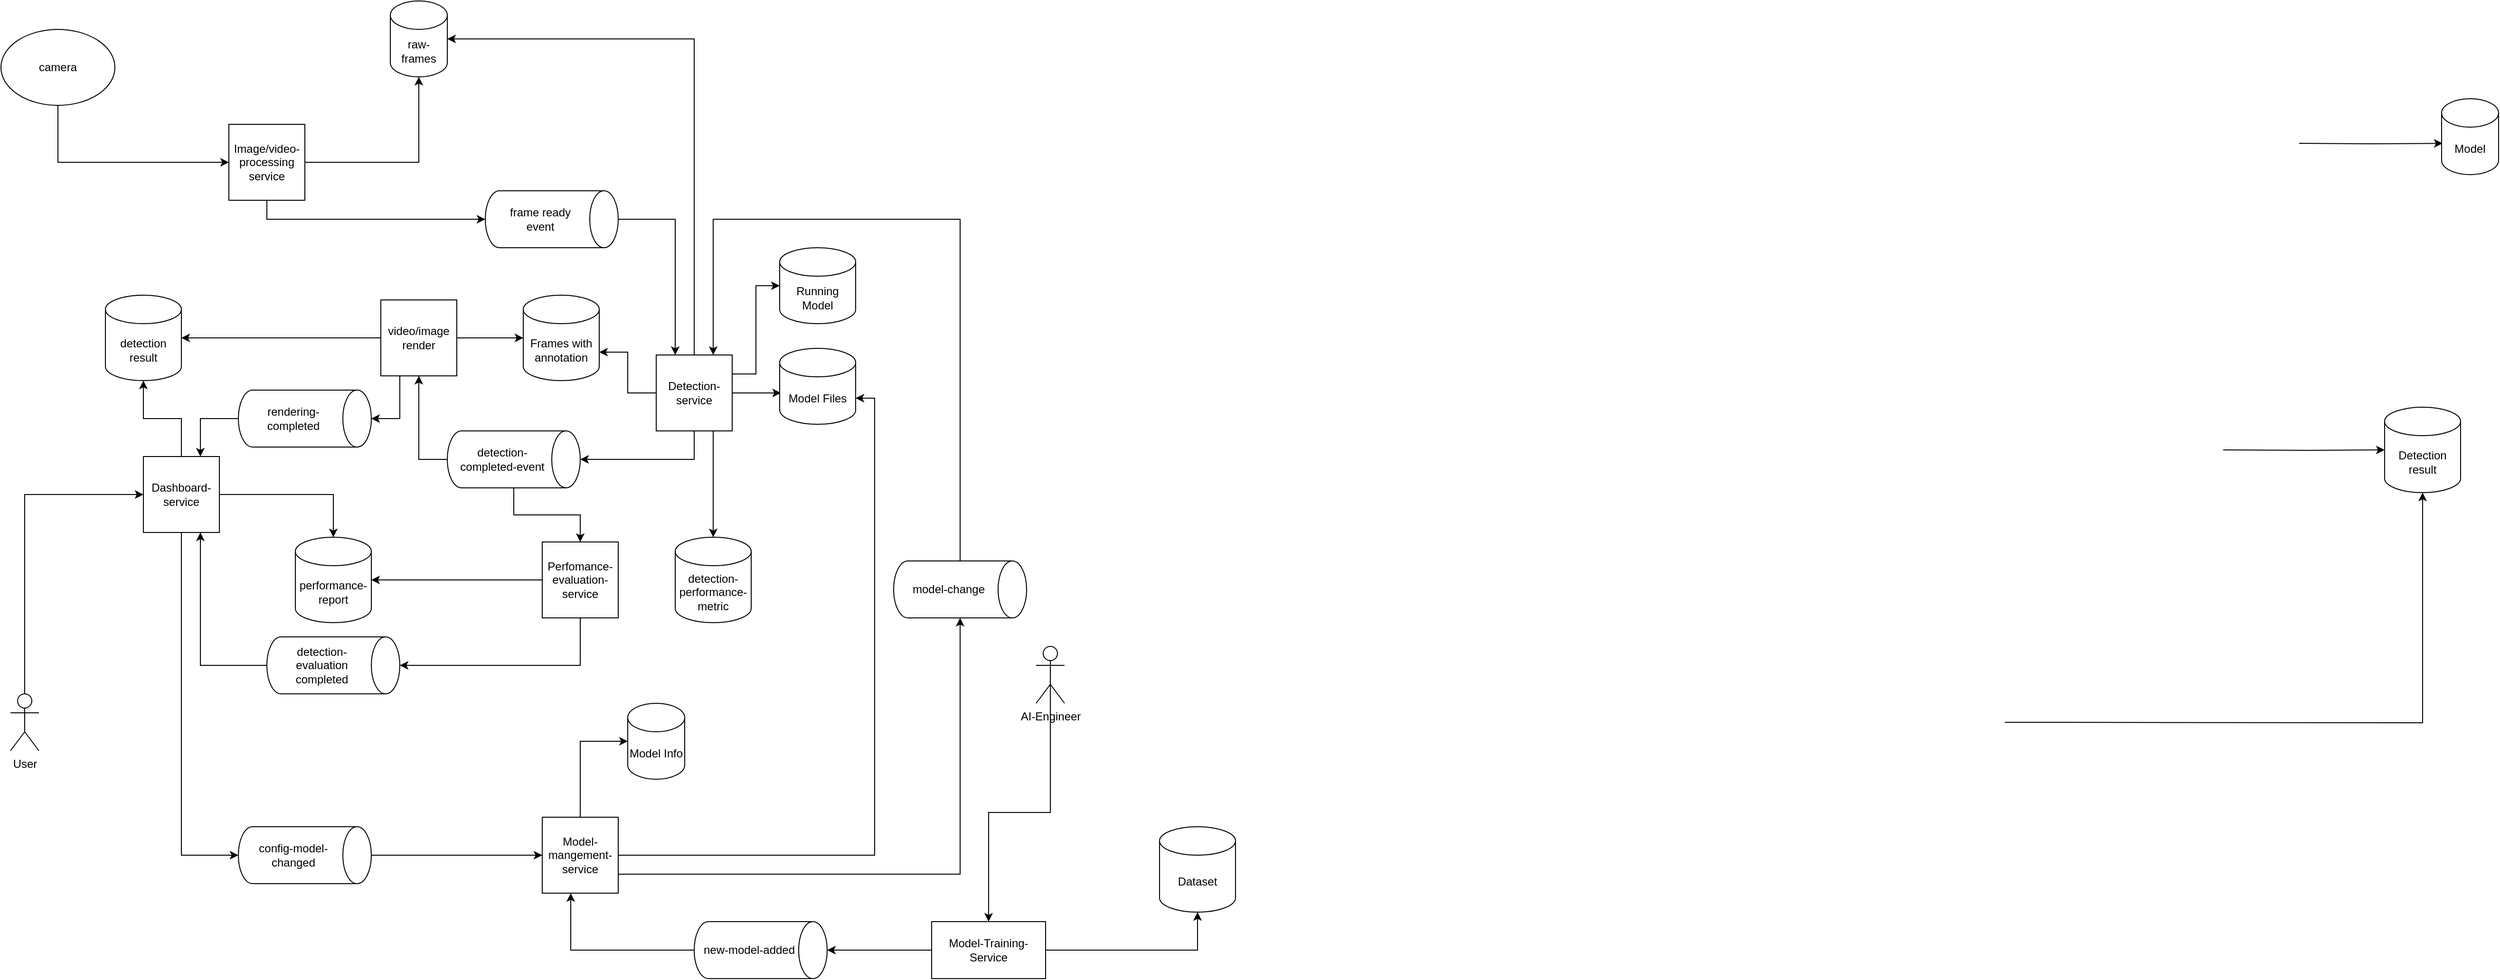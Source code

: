 <mxfile version="17.2.4" type="device"><diagram id="cqEA9XoQwmwdJK2j7wa5" name="Page-1"><mxGraphModel dx="1426" dy="744" grid="1" gridSize="10" guides="1" tooltips="1" connect="1" arrows="1" fold="1" page="1" pageScale="1" pageWidth="850" pageHeight="1100" math="0" shadow="0"><root><mxCell id="0"/><mxCell id="1" parent="0"/><mxCell id="TqRmgnTJRgc6Mw1YGO7W-1" style="edgeStyle=orthogonalEdgeStyle;rounded=0;orthogonalLoop=1;jettySize=auto;html=1;exitX=0.5;exitY=0;exitDx=0;exitDy=0;exitPerimeter=0;entryX=0;entryY=0.5;entryDx=0;entryDy=0;" edge="1" parent="1" source="TqRmgnTJRgc6Mw1YGO7W-2" target="TqRmgnTJRgc6Mw1YGO7W-12"><mxGeometry relative="1" as="geometry"><mxPoint x="110" y="730" as="targetPoint"/></mxGeometry></mxCell><mxCell id="TqRmgnTJRgc6Mw1YGO7W-2" value="User" style="shape=umlActor;verticalLabelPosition=bottom;verticalAlign=top;html=1;outlineConnect=0;" vertex="1" parent="1"><mxGeometry x="20" y="790" width="30" height="60" as="geometry"/></mxCell><mxCell id="TqRmgnTJRgc6Mw1YGO7W-3" style="edgeStyle=orthogonalEdgeStyle;rounded=0;orthogonalLoop=1;jettySize=auto;html=1;exitX=0.5;exitY=1;exitDx=0;exitDy=0;entryX=0;entryY=0.5;entryDx=0;entryDy=0;" edge="1" parent="1" source="TqRmgnTJRgc6Mw1YGO7W-4" target="TqRmgnTJRgc6Mw1YGO7W-7"><mxGeometry relative="1" as="geometry"><Array as="points"><mxPoint x="70" y="230"/></Array></mxGeometry></mxCell><mxCell id="TqRmgnTJRgc6Mw1YGO7W-4" value="camera" style="ellipse;whiteSpace=wrap;html=1;" vertex="1" parent="1"><mxGeometry x="10" y="90" width="120" height="80" as="geometry"/></mxCell><mxCell id="TqRmgnTJRgc6Mw1YGO7W-5" style="edgeStyle=orthogonalEdgeStyle;rounded=0;orthogonalLoop=1;jettySize=auto;html=1;exitX=1;exitY=0.5;exitDx=0;exitDy=0;entryX=0.5;entryY=1;entryDx=0;entryDy=0;entryPerimeter=0;" edge="1" parent="1" source="TqRmgnTJRgc6Mw1YGO7W-7" target="TqRmgnTJRgc6Mw1YGO7W-26"><mxGeometry relative="1" as="geometry"><mxPoint x="410" y="160" as="targetPoint"/></mxGeometry></mxCell><mxCell id="TqRmgnTJRgc6Mw1YGO7W-6" style="edgeStyle=orthogonalEdgeStyle;rounded=0;orthogonalLoop=1;jettySize=auto;html=1;exitX=0.5;exitY=1;exitDx=0;exitDy=0;" edge="1" parent="1" source="TqRmgnTJRgc6Mw1YGO7W-7" target="TqRmgnTJRgc6Mw1YGO7W-21"><mxGeometry relative="1" as="geometry"/></mxCell><mxCell id="TqRmgnTJRgc6Mw1YGO7W-7" value="Image/video-processing service" style="whiteSpace=wrap;html=1;aspect=fixed;" vertex="1" parent="1"><mxGeometry x="250" y="190" width="80" height="80" as="geometry"/></mxCell><mxCell id="TqRmgnTJRgc6Mw1YGO7W-8" style="edgeStyle=orthogonalEdgeStyle;rounded=0;orthogonalLoop=1;jettySize=auto;html=1;exitX=0.5;exitY=0;exitDx=0;exitDy=0;" edge="1" parent="1" source="TqRmgnTJRgc6Mw1YGO7W-12" target="TqRmgnTJRgc6Mw1YGO7W-32"><mxGeometry relative="1" as="geometry"/></mxCell><mxCell id="TqRmgnTJRgc6Mw1YGO7W-9" style="edgeStyle=orthogonalEdgeStyle;rounded=0;orthogonalLoop=1;jettySize=auto;html=1;exitX=0.5;exitY=1;exitDx=0;exitDy=0;entryX=0.5;entryY=1;entryDx=0;entryDy=0;entryPerimeter=0;" edge="1" parent="1" source="TqRmgnTJRgc6Mw1YGO7W-12" target="TqRmgnTJRgc6Mw1YGO7W-40"><mxGeometry relative="1" as="geometry"/></mxCell><mxCell id="TqRmgnTJRgc6Mw1YGO7W-124" style="edgeStyle=orthogonalEdgeStyle;rounded=0;orthogonalLoop=1;jettySize=auto;html=1;exitX=1;exitY=0.5;exitDx=0;exitDy=0;" edge="1" parent="1" source="TqRmgnTJRgc6Mw1YGO7W-12" target="TqRmgnTJRgc6Mw1YGO7W-52"><mxGeometry relative="1" as="geometry"/></mxCell><mxCell id="TqRmgnTJRgc6Mw1YGO7W-12" value="Dashboard-service" style="whiteSpace=wrap;html=1;aspect=fixed;" vertex="1" parent="1"><mxGeometry x="160" y="540" width="80" height="80" as="geometry"/></mxCell><mxCell id="TqRmgnTJRgc6Mw1YGO7W-13" style="edgeStyle=orthogonalEdgeStyle;rounded=0;orthogonalLoop=1;jettySize=auto;html=1;exitX=1;exitY=0.5;exitDx=0;exitDy=0;entryX=0.017;entryY=0.588;entryDx=0;entryDy=0;entryPerimeter=0;" edge="1" parent="1" source="TqRmgnTJRgc6Mw1YGO7W-18" target="TqRmgnTJRgc6Mw1YGO7W-19"><mxGeometry relative="1" as="geometry"/></mxCell><mxCell id="TqRmgnTJRgc6Mw1YGO7W-14" style="edgeStyle=orthogonalEdgeStyle;rounded=0;orthogonalLoop=1;jettySize=auto;html=1;exitX=0.5;exitY=0;exitDx=0;exitDy=0;entryX=1;entryY=0.5;entryDx=0;entryDy=0;entryPerimeter=0;" edge="1" parent="1" source="TqRmgnTJRgc6Mw1YGO7W-18" target="TqRmgnTJRgc6Mw1YGO7W-26"><mxGeometry relative="1" as="geometry"><mxPoint x="510" y="115" as="targetPoint"/></mxGeometry></mxCell><mxCell id="TqRmgnTJRgc6Mw1YGO7W-15" style="edgeStyle=orthogonalEdgeStyle;rounded=0;orthogonalLoop=1;jettySize=auto;html=1;exitX=0;exitY=0.5;exitDx=0;exitDy=0;entryX=1;entryY=0;entryDx=0;entryDy=60;entryPerimeter=0;" edge="1" parent="1" source="TqRmgnTJRgc6Mw1YGO7W-18" target="TqRmgnTJRgc6Mw1YGO7W-27"><mxGeometry relative="1" as="geometry"/></mxCell><mxCell id="TqRmgnTJRgc6Mw1YGO7W-16" style="edgeStyle=orthogonalEdgeStyle;rounded=0;orthogonalLoop=1;jettySize=auto;html=1;exitX=0.5;exitY=1;exitDx=0;exitDy=0;entryX=0.5;entryY=0;entryDx=0;entryDy=0;entryPerimeter=0;" edge="1" parent="1" source="TqRmgnTJRgc6Mw1YGO7W-18" target="TqRmgnTJRgc6Mw1YGO7W-38"><mxGeometry relative="1" as="geometry"/></mxCell><mxCell id="TqRmgnTJRgc6Mw1YGO7W-17" style="edgeStyle=orthogonalEdgeStyle;rounded=0;orthogonalLoop=1;jettySize=auto;html=1;exitX=0.75;exitY=1;exitDx=0;exitDy=0;" edge="1" parent="1" source="TqRmgnTJRgc6Mw1YGO7W-18" target="TqRmgnTJRgc6Mw1YGO7W-47"><mxGeometry relative="1" as="geometry"/></mxCell><mxCell id="TqRmgnTJRgc6Mw1YGO7W-123" style="edgeStyle=orthogonalEdgeStyle;rounded=0;orthogonalLoop=1;jettySize=auto;html=1;exitX=1;exitY=0.25;exitDx=0;exitDy=0;entryX=0;entryY=0.5;entryDx=0;entryDy=0;entryPerimeter=0;" edge="1" parent="1" source="TqRmgnTJRgc6Mw1YGO7W-18" target="TqRmgnTJRgc6Mw1YGO7W-122"><mxGeometry relative="1" as="geometry"/></mxCell><mxCell id="TqRmgnTJRgc6Mw1YGO7W-18" value="Detection-service" style="whiteSpace=wrap;html=1;aspect=fixed;" vertex="1" parent="1"><mxGeometry x="700" y="433" width="80" height="80" as="geometry"/></mxCell><mxCell id="TqRmgnTJRgc6Mw1YGO7W-19" value="Model Files" style="shape=cylinder3;whiteSpace=wrap;html=1;boundedLbl=1;backgroundOutline=1;size=15;" vertex="1" parent="1"><mxGeometry x="830" y="426" width="80" height="80" as="geometry"/></mxCell><mxCell id="TqRmgnTJRgc6Mw1YGO7W-20" style="edgeStyle=orthogonalEdgeStyle;rounded=0;orthogonalLoop=1;jettySize=auto;html=1;exitX=0.5;exitY=0;exitDx=0;exitDy=0;exitPerimeter=0;entryX=0.25;entryY=0;entryDx=0;entryDy=0;" edge="1" parent="1" source="TqRmgnTJRgc6Mw1YGO7W-21" target="TqRmgnTJRgc6Mw1YGO7W-18"><mxGeometry relative="1" as="geometry"/></mxCell><mxCell id="TqRmgnTJRgc6Mw1YGO7W-21" value="frame ready&lt;br&gt;event" style="shape=cylinder3;whiteSpace=wrap;html=1;boundedLbl=1;backgroundOutline=1;size=15;direction=south;" vertex="1" parent="1"><mxGeometry x="520" y="260" width="140" height="60" as="geometry"/></mxCell><mxCell id="TqRmgnTJRgc6Mw1YGO7W-22" style="edgeStyle=orthogonalEdgeStyle;rounded=0;orthogonalLoop=1;jettySize=auto;html=1;exitX=0;exitY=0.5;exitDx=0;exitDy=0;entryX=0.5;entryY=0;entryDx=0;entryDy=0;entryPerimeter=0;" edge="1" parent="1" source="TqRmgnTJRgc6Mw1YGO7W-24" target="TqRmgnTJRgc6Mw1YGO7W-44"><mxGeometry relative="1" as="geometry"/></mxCell><mxCell id="TqRmgnTJRgc6Mw1YGO7W-23" style="edgeStyle=orthogonalEdgeStyle;rounded=0;orthogonalLoop=1;jettySize=auto;html=1;exitX=1;exitY=0.5;exitDx=0;exitDy=0;entryX=0.5;entryY=1;entryDx=0;entryDy=0;entryPerimeter=0;" edge="1" parent="1" source="TqRmgnTJRgc6Mw1YGO7W-24" target="TqRmgnTJRgc6Mw1YGO7W-25"><mxGeometry relative="1" as="geometry"/></mxCell><mxCell id="TqRmgnTJRgc6Mw1YGO7W-24" value="Model-Training-Service" style="rounded=0;whiteSpace=wrap;html=1;" vertex="1" parent="1"><mxGeometry x="990" y="1030" width="120" height="60" as="geometry"/></mxCell><mxCell id="TqRmgnTJRgc6Mw1YGO7W-25" value="Dataset" style="shape=cylinder3;whiteSpace=wrap;html=1;boundedLbl=1;backgroundOutline=1;size=15;" vertex="1" parent="1"><mxGeometry x="1230" y="930" width="80" height="90" as="geometry"/></mxCell><mxCell id="TqRmgnTJRgc6Mw1YGO7W-26" value="raw-frames" style="shape=cylinder3;whiteSpace=wrap;html=1;boundedLbl=1;backgroundOutline=1;size=15;" vertex="1" parent="1"><mxGeometry x="420" y="60" width="60" height="80" as="geometry"/></mxCell><mxCell id="TqRmgnTJRgc6Mw1YGO7W-27" value="Frames&amp;nbsp;with annotation" style="shape=cylinder3;whiteSpace=wrap;html=1;boundedLbl=1;backgroundOutline=1;size=15;" vertex="1" parent="1"><mxGeometry x="560" y="370" width="80" height="90" as="geometry"/></mxCell><mxCell id="TqRmgnTJRgc6Mw1YGO7W-28" style="edgeStyle=orthogonalEdgeStyle;rounded=0;orthogonalLoop=1;jettySize=auto;html=1;exitX=1;exitY=0.5;exitDx=0;exitDy=0;entryX=0;entryY=0.5;entryDx=0;entryDy=0;entryPerimeter=0;" edge="1" parent="1" source="TqRmgnTJRgc6Mw1YGO7W-31" target="TqRmgnTJRgc6Mw1YGO7W-27"><mxGeometry relative="1" as="geometry"/></mxCell><mxCell id="TqRmgnTJRgc6Mw1YGO7W-29" style="edgeStyle=orthogonalEdgeStyle;rounded=0;orthogonalLoop=1;jettySize=auto;html=1;exitX=0;exitY=0.5;exitDx=0;exitDy=0;" edge="1" parent="1" source="TqRmgnTJRgc6Mw1YGO7W-31" target="TqRmgnTJRgc6Mw1YGO7W-32"><mxGeometry relative="1" as="geometry"/></mxCell><mxCell id="TqRmgnTJRgc6Mw1YGO7W-30" style="edgeStyle=orthogonalEdgeStyle;rounded=0;orthogonalLoop=1;jettySize=auto;html=1;exitX=0.25;exitY=1;exitDx=0;exitDy=0;entryX=0.5;entryY=0;entryDx=0;entryDy=0;entryPerimeter=0;" edge="1" parent="1" source="TqRmgnTJRgc6Mw1YGO7W-31" target="TqRmgnTJRgc6Mw1YGO7W-42"><mxGeometry relative="1" as="geometry"/></mxCell><mxCell id="TqRmgnTJRgc6Mw1YGO7W-31" value="video/image render" style="whiteSpace=wrap;html=1;aspect=fixed;" vertex="1" parent="1"><mxGeometry x="410" y="375" width="80" height="80" as="geometry"/></mxCell><mxCell id="TqRmgnTJRgc6Mw1YGO7W-32" value="detection result" style="shape=cylinder3;whiteSpace=wrap;html=1;boundedLbl=1;backgroundOutline=1;size=15;" vertex="1" parent="1"><mxGeometry x="120" y="370" width="80" height="90" as="geometry"/></mxCell><mxCell id="TqRmgnTJRgc6Mw1YGO7W-33" style="edgeStyle=orthogonalEdgeStyle;rounded=0;orthogonalLoop=1;jettySize=auto;html=1;exitX=1;exitY=0.5;exitDx=0;exitDy=0;entryX=1;entryY=0;entryDx=0;entryDy=52.5;entryPerimeter=0;" edge="1" parent="1" source="TqRmgnTJRgc6Mw1YGO7W-35" target="TqRmgnTJRgc6Mw1YGO7W-19"><mxGeometry relative="1" as="geometry"><mxPoint x="1136" y="690" as="targetPoint"/></mxGeometry></mxCell><mxCell id="TqRmgnTJRgc6Mw1YGO7W-34" style="edgeStyle=orthogonalEdgeStyle;rounded=0;orthogonalLoop=1;jettySize=auto;html=1;exitX=1;exitY=0.75;exitDx=0;exitDy=0;entryX=1;entryY=0.5;entryDx=0;entryDy=0;entryPerimeter=0;" edge="1" parent="1" source="TqRmgnTJRgc6Mw1YGO7W-35" target="TqRmgnTJRgc6Mw1YGO7W-46"><mxGeometry relative="1" as="geometry"><mxPoint x="1030" y="720" as="targetPoint"/></mxGeometry></mxCell><mxCell id="TqRmgnTJRgc6Mw1YGO7W-118" style="edgeStyle=orthogonalEdgeStyle;rounded=0;orthogonalLoop=1;jettySize=auto;html=1;exitX=0.5;exitY=0;exitDx=0;exitDy=0;entryX=0;entryY=0.5;entryDx=0;entryDy=0;entryPerimeter=0;" edge="1" parent="1" source="TqRmgnTJRgc6Mw1YGO7W-35" target="TqRmgnTJRgc6Mw1YGO7W-117"><mxGeometry relative="1" as="geometry"/></mxCell><mxCell id="TqRmgnTJRgc6Mw1YGO7W-35" value="Model-mangement-service&lt;br&gt;" style="whiteSpace=wrap;html=1;aspect=fixed;" vertex="1" parent="1"><mxGeometry x="580" y="920" width="80" height="80" as="geometry"/></mxCell><mxCell id="TqRmgnTJRgc6Mw1YGO7W-36" style="edgeStyle=orthogonalEdgeStyle;rounded=0;orthogonalLoop=1;jettySize=auto;html=1;exitX=0.5;exitY=1;exitDx=0;exitDy=0;exitPerimeter=0;entryX=0.5;entryY=1;entryDx=0;entryDy=0;" edge="1" parent="1" source="TqRmgnTJRgc6Mw1YGO7W-38" target="TqRmgnTJRgc6Mw1YGO7W-31"><mxGeometry relative="1" as="geometry"/></mxCell><mxCell id="TqRmgnTJRgc6Mw1YGO7W-37" style="edgeStyle=orthogonalEdgeStyle;rounded=0;orthogonalLoop=1;jettySize=auto;html=1;exitX=1;exitY=0.5;exitDx=0;exitDy=0;exitPerimeter=0;entryX=0.5;entryY=0;entryDx=0;entryDy=0;" edge="1" parent="1" source="TqRmgnTJRgc6Mw1YGO7W-38" target="TqRmgnTJRgc6Mw1YGO7W-51"><mxGeometry relative="1" as="geometry"/></mxCell><mxCell id="TqRmgnTJRgc6Mw1YGO7W-38" value="detection-completed-event" style="shape=cylinder3;whiteSpace=wrap;html=1;boundedLbl=1;backgroundOutline=1;size=15;direction=south;" vertex="1" parent="1"><mxGeometry x="480" y="513" width="140" height="60" as="geometry"/></mxCell><mxCell id="TqRmgnTJRgc6Mw1YGO7W-39" style="edgeStyle=orthogonalEdgeStyle;rounded=0;orthogonalLoop=1;jettySize=auto;html=1;exitX=0.5;exitY=0;exitDx=0;exitDy=0;exitPerimeter=0;entryX=0;entryY=0.5;entryDx=0;entryDy=0;" edge="1" parent="1" source="TqRmgnTJRgc6Mw1YGO7W-40" target="TqRmgnTJRgc6Mw1YGO7W-35"><mxGeometry relative="1" as="geometry"/></mxCell><mxCell id="TqRmgnTJRgc6Mw1YGO7W-40" value="config-model-changed" style="shape=cylinder3;whiteSpace=wrap;html=1;boundedLbl=1;backgroundOutline=1;size=15;direction=south;" vertex="1" parent="1"><mxGeometry x="260" y="930" width="140" height="60" as="geometry"/></mxCell><mxCell id="TqRmgnTJRgc6Mw1YGO7W-41" style="edgeStyle=orthogonalEdgeStyle;rounded=0;orthogonalLoop=1;jettySize=auto;html=1;exitX=0.5;exitY=1;exitDx=0;exitDy=0;exitPerimeter=0;entryX=0.75;entryY=0;entryDx=0;entryDy=0;" edge="1" parent="1" source="TqRmgnTJRgc6Mw1YGO7W-42" target="TqRmgnTJRgc6Mw1YGO7W-12"><mxGeometry relative="1" as="geometry"/></mxCell><mxCell id="TqRmgnTJRgc6Mw1YGO7W-42" value="rendering-completed" style="shape=cylinder3;whiteSpace=wrap;html=1;boundedLbl=1;backgroundOutline=1;size=15;direction=south;" vertex="1" parent="1"><mxGeometry x="260" y="470" width="140" height="60" as="geometry"/></mxCell><mxCell id="TqRmgnTJRgc6Mw1YGO7W-43" style="edgeStyle=orthogonalEdgeStyle;rounded=0;orthogonalLoop=1;jettySize=auto;html=1;exitX=0.5;exitY=1;exitDx=0;exitDy=0;exitPerimeter=0;entryX=0.375;entryY=1;entryDx=0;entryDy=0;entryPerimeter=0;" edge="1" parent="1" source="TqRmgnTJRgc6Mw1YGO7W-44" target="TqRmgnTJRgc6Mw1YGO7W-35"><mxGeometry relative="1" as="geometry"/></mxCell><mxCell id="TqRmgnTJRgc6Mw1YGO7W-44" value="new-model-added" style="shape=cylinder3;whiteSpace=wrap;html=1;boundedLbl=1;backgroundOutline=1;size=15;direction=south;" vertex="1" parent="1"><mxGeometry x="740" y="1030" width="140" height="60" as="geometry"/></mxCell><mxCell id="TqRmgnTJRgc6Mw1YGO7W-45" style="edgeStyle=orthogonalEdgeStyle;rounded=0;orthogonalLoop=1;jettySize=auto;html=1;exitX=0;exitY=0.5;exitDx=0;exitDy=0;exitPerimeter=0;entryX=0.75;entryY=0;entryDx=0;entryDy=0;" edge="1" parent="1" source="TqRmgnTJRgc6Mw1YGO7W-46" target="TqRmgnTJRgc6Mw1YGO7W-18"><mxGeometry relative="1" as="geometry"><Array as="points"><mxPoint x="1020" y="290"/><mxPoint x="760" y="290"/></Array></mxGeometry></mxCell><mxCell id="TqRmgnTJRgc6Mw1YGO7W-46" value="model-change" style="shape=cylinder3;whiteSpace=wrap;html=1;boundedLbl=1;backgroundOutline=1;size=15;direction=south;" vertex="1" parent="1"><mxGeometry x="950" y="650" width="140" height="60" as="geometry"/></mxCell><mxCell id="TqRmgnTJRgc6Mw1YGO7W-47" value="detection-performance-metric" style="shape=cylinder3;whiteSpace=wrap;html=1;boundedLbl=1;backgroundOutline=1;size=15;" vertex="1" parent="1"><mxGeometry x="720" y="625" width="80" height="90" as="geometry"/></mxCell><mxCell id="TqRmgnTJRgc6Mw1YGO7W-49" style="edgeStyle=orthogonalEdgeStyle;rounded=0;orthogonalLoop=1;jettySize=auto;html=1;exitX=0;exitY=0.5;exitDx=0;exitDy=0;entryX=1;entryY=0.5;entryDx=0;entryDy=0;entryPerimeter=0;" edge="1" parent="1" source="TqRmgnTJRgc6Mw1YGO7W-51" target="TqRmgnTJRgc6Mw1YGO7W-52"><mxGeometry relative="1" as="geometry"/></mxCell><mxCell id="TqRmgnTJRgc6Mw1YGO7W-50" style="edgeStyle=orthogonalEdgeStyle;rounded=0;orthogonalLoop=1;jettySize=auto;html=1;exitX=0.5;exitY=1;exitDx=0;exitDy=0;entryX=0.5;entryY=0;entryDx=0;entryDy=0;entryPerimeter=0;" edge="1" parent="1" source="TqRmgnTJRgc6Mw1YGO7W-51" target="TqRmgnTJRgc6Mw1YGO7W-54"><mxGeometry relative="1" as="geometry"/></mxCell><mxCell id="TqRmgnTJRgc6Mw1YGO7W-51" value="Perfomance-evaluation-service" style="whiteSpace=wrap;html=1;aspect=fixed;" vertex="1" parent="1"><mxGeometry x="580" y="630" width="80" height="80" as="geometry"/></mxCell><mxCell id="TqRmgnTJRgc6Mw1YGO7W-52" value="performance-report" style="shape=cylinder3;whiteSpace=wrap;html=1;boundedLbl=1;backgroundOutline=1;size=15;" vertex="1" parent="1"><mxGeometry x="320" y="625" width="80" height="90" as="geometry"/></mxCell><mxCell id="TqRmgnTJRgc6Mw1YGO7W-53" style="edgeStyle=orthogonalEdgeStyle;rounded=0;orthogonalLoop=1;jettySize=auto;html=1;exitX=0.5;exitY=1;exitDx=0;exitDy=0;exitPerimeter=0;entryX=0.75;entryY=1;entryDx=0;entryDy=0;" edge="1" parent="1" source="TqRmgnTJRgc6Mw1YGO7W-54" target="TqRmgnTJRgc6Mw1YGO7W-12"><mxGeometry relative="1" as="geometry"><mxPoint x="230" y="620" as="targetPoint"/></mxGeometry></mxCell><mxCell id="TqRmgnTJRgc6Mw1YGO7W-54" value="detection-evaluation completed" style="shape=cylinder3;whiteSpace=wrap;html=1;boundedLbl=1;backgroundOutline=1;size=15;direction=south;" vertex="1" parent="1"><mxGeometry x="290" y="730" width="140" height="60" as="geometry"/></mxCell><mxCell id="TqRmgnTJRgc6Mw1YGO7W-57" style="edgeStyle=orthogonalEdgeStyle;rounded=0;orthogonalLoop=1;jettySize=auto;html=1;exitX=0.5;exitY=0.5;exitDx=0;exitDy=0;exitPerimeter=0;entryX=0.5;entryY=0;entryDx=0;entryDy=0;" edge="1" parent="1" source="TqRmgnTJRgc6Mw1YGO7W-58" target="TqRmgnTJRgc6Mw1YGO7W-24"><mxGeometry relative="1" as="geometry"/></mxCell><mxCell id="TqRmgnTJRgc6Mw1YGO7W-58" value="AI-Engineer" style="shape=umlActor;verticalLabelPosition=bottom;verticalAlign=top;html=1;outlineConnect=0;" vertex="1" parent="1"><mxGeometry x="1100" y="740" width="30" height="60" as="geometry"/></mxCell><mxCell id="TqRmgnTJRgc6Mw1YGO7W-80" style="edgeStyle=orthogonalEdgeStyle;rounded=0;orthogonalLoop=1;jettySize=auto;html=1;exitX=1;exitY=0.5;exitDx=0;exitDy=0;entryX=0.017;entryY=0.588;entryDx=0;entryDy=0;entryPerimeter=0;" edge="1" parent="1" target="TqRmgnTJRgc6Mw1YGO7W-83"><mxGeometry relative="1" as="geometry"><mxPoint x="2430" y="210" as="sourcePoint"/></mxGeometry></mxCell><mxCell id="TqRmgnTJRgc6Mw1YGO7W-83" value="Model" style="shape=cylinder3;whiteSpace=wrap;html=1;boundedLbl=1;backgroundOutline=1;size=15;" vertex="1" parent="1"><mxGeometry x="2580" y="163" width="60" height="80" as="geometry"/></mxCell><mxCell id="TqRmgnTJRgc6Mw1YGO7W-89" style="edgeStyle=orthogonalEdgeStyle;rounded=0;orthogonalLoop=1;jettySize=auto;html=1;exitX=1;exitY=0.5;exitDx=0;exitDy=0;" edge="1" parent="1" target="TqRmgnTJRgc6Mw1YGO7W-91"><mxGeometry relative="1" as="geometry"><mxPoint x="2350" y="533" as="sourcePoint"/></mxGeometry></mxCell><mxCell id="TqRmgnTJRgc6Mw1YGO7W-91" value="Detection result" style="shape=cylinder3;whiteSpace=wrap;html=1;boundedLbl=1;backgroundOutline=1;size=15;" vertex="1" parent="1"><mxGeometry x="2520" y="488" width="80" height="90" as="geometry"/></mxCell><mxCell id="TqRmgnTJRgc6Mw1YGO7W-109" style="edgeStyle=orthogonalEdgeStyle;rounded=0;orthogonalLoop=1;jettySize=auto;html=1;exitX=1;exitY=0.5;exitDx=0;exitDy=0;entryX=0.5;entryY=1;entryDx=0;entryDy=0;entryPerimeter=0;" edge="1" parent="1" target="TqRmgnTJRgc6Mw1YGO7W-91"><mxGeometry relative="1" as="geometry"><mxPoint x="2120" y="820" as="sourcePoint"/></mxGeometry></mxCell><mxCell id="TqRmgnTJRgc6Mw1YGO7W-117" value="Model Info" style="shape=cylinder3;whiteSpace=wrap;html=1;boundedLbl=1;backgroundOutline=1;size=15;" vertex="1" parent="1"><mxGeometry x="670" y="800" width="60" height="80" as="geometry"/></mxCell><mxCell id="TqRmgnTJRgc6Mw1YGO7W-122" value="Running Model" style="shape=cylinder3;whiteSpace=wrap;html=1;boundedLbl=1;backgroundOutline=1;size=15;" vertex="1" parent="1"><mxGeometry x="830" y="320" width="80" height="80" as="geometry"/></mxCell></root></mxGraphModel></diagram></mxfile>
